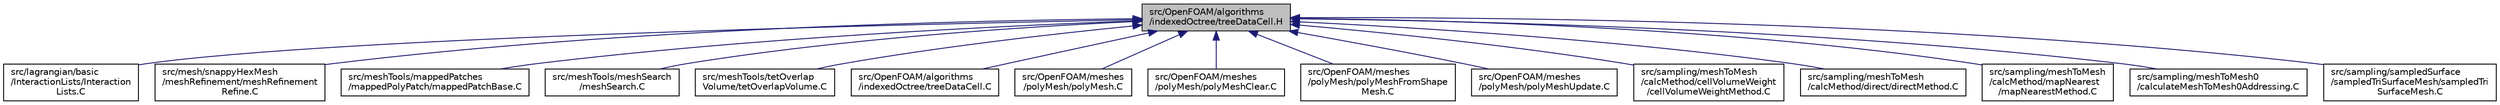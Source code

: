 digraph "src/OpenFOAM/algorithms/indexedOctree/treeDataCell.H"
{
  bgcolor="transparent";
  edge [fontname="Helvetica",fontsize="10",labelfontname="Helvetica",labelfontsize="10"];
  node [fontname="Helvetica",fontsize="10",shape=record];
  Node240 [label="src/OpenFOAM/algorithms\l/indexedOctree/treeDataCell.H",height=0.2,width=0.4,color="black", fillcolor="grey75", style="filled", fontcolor="black"];
  Node240 -> Node241 [dir="back",color="midnightblue",fontsize="10",style="solid",fontname="Helvetica"];
  Node241 [label="src/lagrangian/basic\l/InteractionLists/Interaction\lLists.C",height=0.2,width=0.4,color="black",URL="$a05540.html"];
  Node240 -> Node242 [dir="back",color="midnightblue",fontsize="10",style="solid",fontname="Helvetica"];
  Node242 [label="src/mesh/snappyHexMesh\l/meshRefinement/meshRefinement\lRefine.C",height=0.2,width=0.4,color="black",URL="$a07748.html"];
  Node240 -> Node243 [dir="back",color="midnightblue",fontsize="10",style="solid",fontname="Helvetica"];
  Node243 [label="src/meshTools/mappedPatches\l/mappedPolyPatch/mappedPatchBase.C",height=0.2,width=0.4,color="black",URL="$a08279.html"];
  Node240 -> Node244 [dir="back",color="midnightblue",fontsize="10",style="solid",fontname="Helvetica"];
  Node244 [label="src/meshTools/meshSearch\l/meshSearch.C",height=0.2,width=0.4,color="black",URL="$a08309.html"];
  Node240 -> Node245 [dir="back",color="midnightblue",fontsize="10",style="solid",fontname="Helvetica"];
  Node245 [label="src/meshTools/tetOverlap\lVolume/tetOverlapVolume.C",height=0.2,width=0.4,color="black",URL="$a08861.html"];
  Node240 -> Node246 [dir="back",color="midnightblue",fontsize="10",style="solid",fontname="Helvetica"];
  Node246 [label="src/OpenFOAM/algorithms\l/indexedOctree/treeDataCell.C",height=0.2,width=0.4,color="black",URL="$a09092.html"];
  Node240 -> Node247 [dir="back",color="midnightblue",fontsize="10",style="solid",fontname="Helvetica"];
  Node247 [label="src/OpenFOAM/meshes\l/polyMesh/polyMesh.C",height=0.2,width=0.4,color="black",URL="$a12395.html"];
  Node240 -> Node248 [dir="back",color="midnightblue",fontsize="10",style="solid",fontname="Helvetica"];
  Node248 [label="src/OpenFOAM/meshes\l/polyMesh/polyMeshClear.C",height=0.2,width=0.4,color="black",URL="$a12410.html"];
  Node240 -> Node249 [dir="back",color="midnightblue",fontsize="10",style="solid",fontname="Helvetica"];
  Node249 [label="src/OpenFOAM/meshes\l/polyMesh/polyMeshFromShape\lMesh.C",height=0.2,width=0.4,color="black",URL="$a12413.html"];
  Node240 -> Node250 [dir="back",color="midnightblue",fontsize="10",style="solid",fontname="Helvetica"];
  Node250 [label="src/OpenFOAM/meshes\l/polyMesh/polyMeshUpdate.C",height=0.2,width=0.4,color="black",URL="$a12437.html",tooltip="Update the polyMesh corresponding to the given map. "];
  Node240 -> Node251 [dir="back",color="midnightblue",fontsize="10",style="solid",fontname="Helvetica"];
  Node251 [label="src/sampling/meshToMesh\l/calcMethod/cellVolumeWeight\l/cellVolumeWeightMethod.C",height=0.2,width=0.4,color="black",URL="$a14873.html"];
  Node240 -> Node252 [dir="back",color="midnightblue",fontsize="10",style="solid",fontname="Helvetica"];
  Node252 [label="src/sampling/meshToMesh\l/calcMethod/direct/directMethod.C",height=0.2,width=0.4,color="black",URL="$a14879.html"];
  Node240 -> Node253 [dir="back",color="midnightblue",fontsize="10",style="solid",fontname="Helvetica"];
  Node253 [label="src/sampling/meshToMesh\l/calcMethod/mapNearest\l/mapNearestMethod.C",height=0.2,width=0.4,color="black",URL="$a14885.html"];
  Node240 -> Node254 [dir="back",color="midnightblue",fontsize="10",style="solid",fontname="Helvetica"];
  Node254 [label="src/sampling/meshToMesh0\l/calculateMeshToMesh0Addressing.C",height=0.2,width=0.4,color="black",URL="$a14924.html",tooltip="private member of meshToMesh0. Calculates mesh to mesh addressing pattern (for each cell from one mes..."];
  Node240 -> Node255 [dir="back",color="midnightblue",fontsize="10",style="solid",fontname="Helvetica"];
  Node255 [label="src/sampling/sampledSurface\l/sampledTriSurfaceMesh/sampledTri\lSurfaceMesh.C",height=0.2,width=0.4,color="black",URL="$a15155.html"];
}
